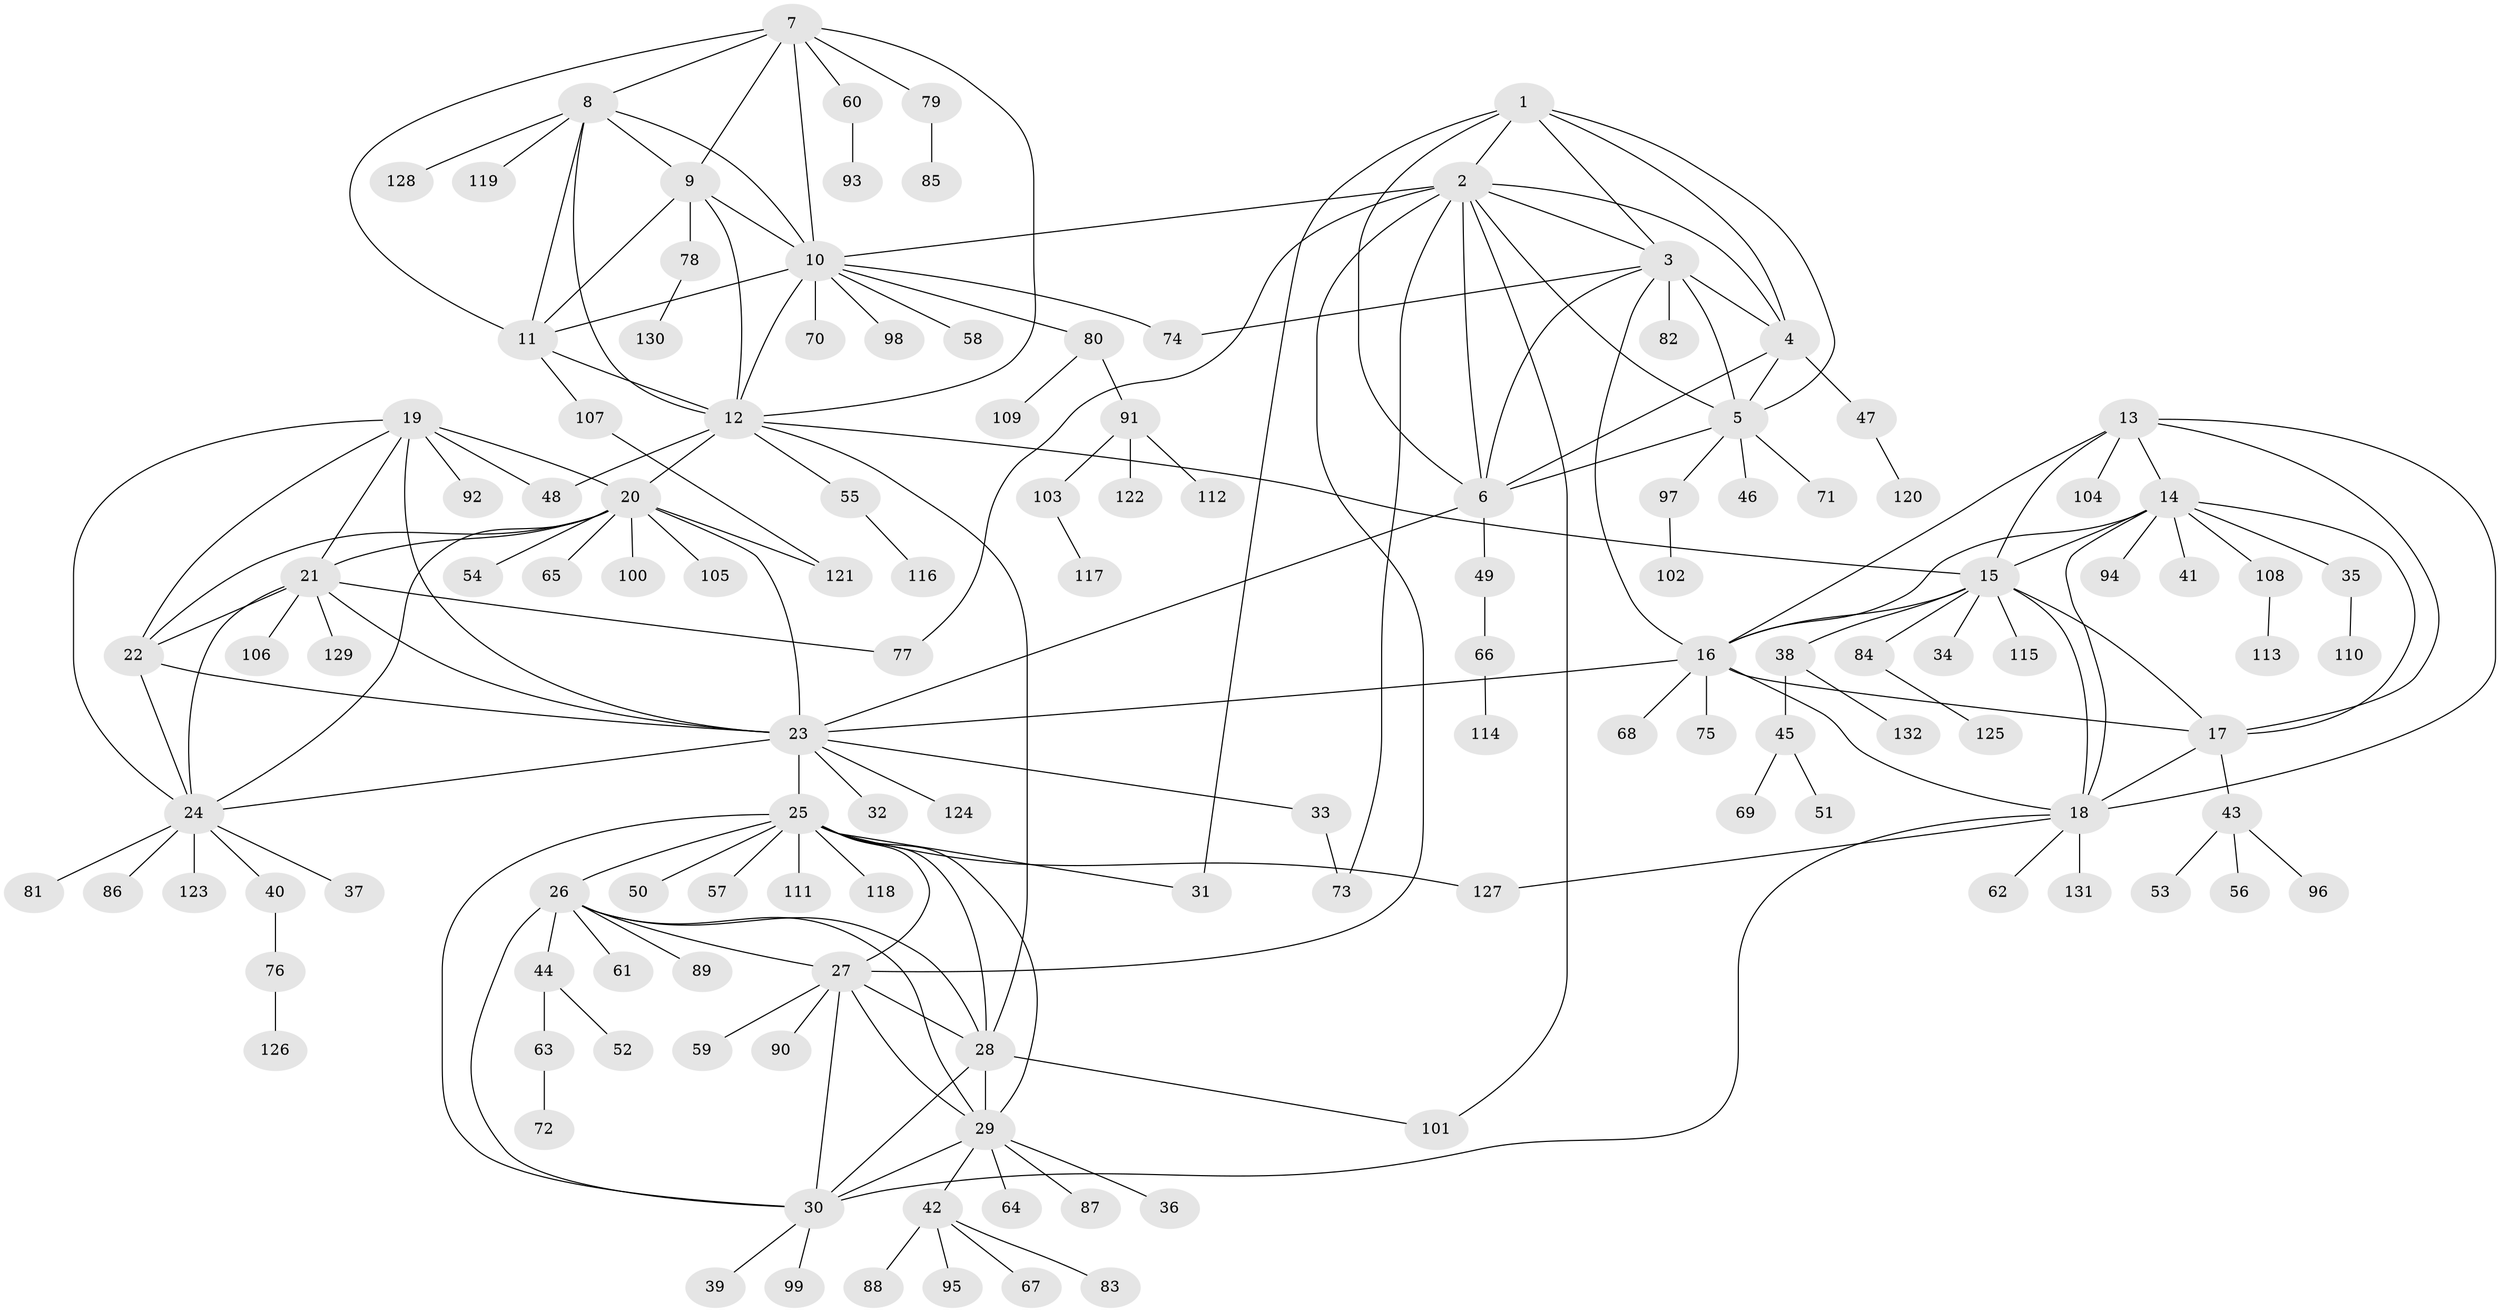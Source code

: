 // coarse degree distribution, {3: 0.07692307692307693, 2: 0.05128205128205128, 1: 0.717948717948718, 8: 0.02564102564102564, 5: 0.02564102564102564, 16: 0.02564102564102564, 7: 0.05128205128205128, 4: 0.02564102564102564}
// Generated by graph-tools (version 1.1) at 2025/59/03/04/25 21:59:03]
// undirected, 132 vertices, 195 edges
graph export_dot {
graph [start="1"]
  node [color=gray90,style=filled];
  1;
  2;
  3;
  4;
  5;
  6;
  7;
  8;
  9;
  10;
  11;
  12;
  13;
  14;
  15;
  16;
  17;
  18;
  19;
  20;
  21;
  22;
  23;
  24;
  25;
  26;
  27;
  28;
  29;
  30;
  31;
  32;
  33;
  34;
  35;
  36;
  37;
  38;
  39;
  40;
  41;
  42;
  43;
  44;
  45;
  46;
  47;
  48;
  49;
  50;
  51;
  52;
  53;
  54;
  55;
  56;
  57;
  58;
  59;
  60;
  61;
  62;
  63;
  64;
  65;
  66;
  67;
  68;
  69;
  70;
  71;
  72;
  73;
  74;
  75;
  76;
  77;
  78;
  79;
  80;
  81;
  82;
  83;
  84;
  85;
  86;
  87;
  88;
  89;
  90;
  91;
  92;
  93;
  94;
  95;
  96;
  97;
  98;
  99;
  100;
  101;
  102;
  103;
  104;
  105;
  106;
  107;
  108;
  109;
  110;
  111;
  112;
  113;
  114;
  115;
  116;
  117;
  118;
  119;
  120;
  121;
  122;
  123;
  124;
  125;
  126;
  127;
  128;
  129;
  130;
  131;
  132;
  1 -- 2;
  1 -- 3;
  1 -- 4;
  1 -- 5;
  1 -- 6;
  1 -- 31;
  2 -- 3;
  2 -- 4;
  2 -- 5;
  2 -- 6;
  2 -- 10;
  2 -- 27;
  2 -- 73;
  2 -- 77;
  2 -- 101;
  3 -- 4;
  3 -- 5;
  3 -- 6;
  3 -- 16;
  3 -- 74;
  3 -- 82;
  4 -- 5;
  4 -- 6;
  4 -- 47;
  5 -- 6;
  5 -- 46;
  5 -- 71;
  5 -- 97;
  6 -- 23;
  6 -- 49;
  7 -- 8;
  7 -- 9;
  7 -- 10;
  7 -- 11;
  7 -- 12;
  7 -- 60;
  7 -- 79;
  8 -- 9;
  8 -- 10;
  8 -- 11;
  8 -- 12;
  8 -- 119;
  8 -- 128;
  9 -- 10;
  9 -- 11;
  9 -- 12;
  9 -- 78;
  10 -- 11;
  10 -- 12;
  10 -- 58;
  10 -- 70;
  10 -- 74;
  10 -- 80;
  10 -- 98;
  11 -- 12;
  11 -- 107;
  12 -- 15;
  12 -- 20;
  12 -- 28;
  12 -- 48;
  12 -- 55;
  13 -- 14;
  13 -- 15;
  13 -- 16;
  13 -- 17;
  13 -- 18;
  13 -- 104;
  14 -- 15;
  14 -- 16;
  14 -- 17;
  14 -- 18;
  14 -- 35;
  14 -- 41;
  14 -- 94;
  14 -- 108;
  15 -- 16;
  15 -- 17;
  15 -- 18;
  15 -- 34;
  15 -- 38;
  15 -- 84;
  15 -- 115;
  16 -- 17;
  16 -- 18;
  16 -- 23;
  16 -- 68;
  16 -- 75;
  17 -- 18;
  17 -- 43;
  18 -- 30;
  18 -- 62;
  18 -- 127;
  18 -- 131;
  19 -- 20;
  19 -- 21;
  19 -- 22;
  19 -- 23;
  19 -- 24;
  19 -- 48;
  19 -- 92;
  20 -- 21;
  20 -- 22;
  20 -- 23;
  20 -- 24;
  20 -- 54;
  20 -- 65;
  20 -- 100;
  20 -- 105;
  20 -- 121;
  21 -- 22;
  21 -- 23;
  21 -- 24;
  21 -- 77;
  21 -- 106;
  21 -- 129;
  22 -- 23;
  22 -- 24;
  23 -- 24;
  23 -- 25;
  23 -- 32;
  23 -- 33;
  23 -- 124;
  24 -- 37;
  24 -- 40;
  24 -- 81;
  24 -- 86;
  24 -- 123;
  25 -- 26;
  25 -- 27;
  25 -- 28;
  25 -- 29;
  25 -- 30;
  25 -- 31;
  25 -- 50;
  25 -- 57;
  25 -- 111;
  25 -- 118;
  25 -- 127;
  26 -- 27;
  26 -- 28;
  26 -- 29;
  26 -- 30;
  26 -- 44;
  26 -- 61;
  26 -- 89;
  27 -- 28;
  27 -- 29;
  27 -- 30;
  27 -- 59;
  27 -- 90;
  28 -- 29;
  28 -- 30;
  28 -- 101;
  29 -- 30;
  29 -- 36;
  29 -- 42;
  29 -- 64;
  29 -- 87;
  30 -- 39;
  30 -- 99;
  33 -- 73;
  35 -- 110;
  38 -- 45;
  38 -- 132;
  40 -- 76;
  42 -- 67;
  42 -- 83;
  42 -- 88;
  42 -- 95;
  43 -- 53;
  43 -- 56;
  43 -- 96;
  44 -- 52;
  44 -- 63;
  45 -- 51;
  45 -- 69;
  47 -- 120;
  49 -- 66;
  55 -- 116;
  60 -- 93;
  63 -- 72;
  66 -- 114;
  76 -- 126;
  78 -- 130;
  79 -- 85;
  80 -- 91;
  80 -- 109;
  84 -- 125;
  91 -- 103;
  91 -- 112;
  91 -- 122;
  97 -- 102;
  103 -- 117;
  107 -- 121;
  108 -- 113;
}
